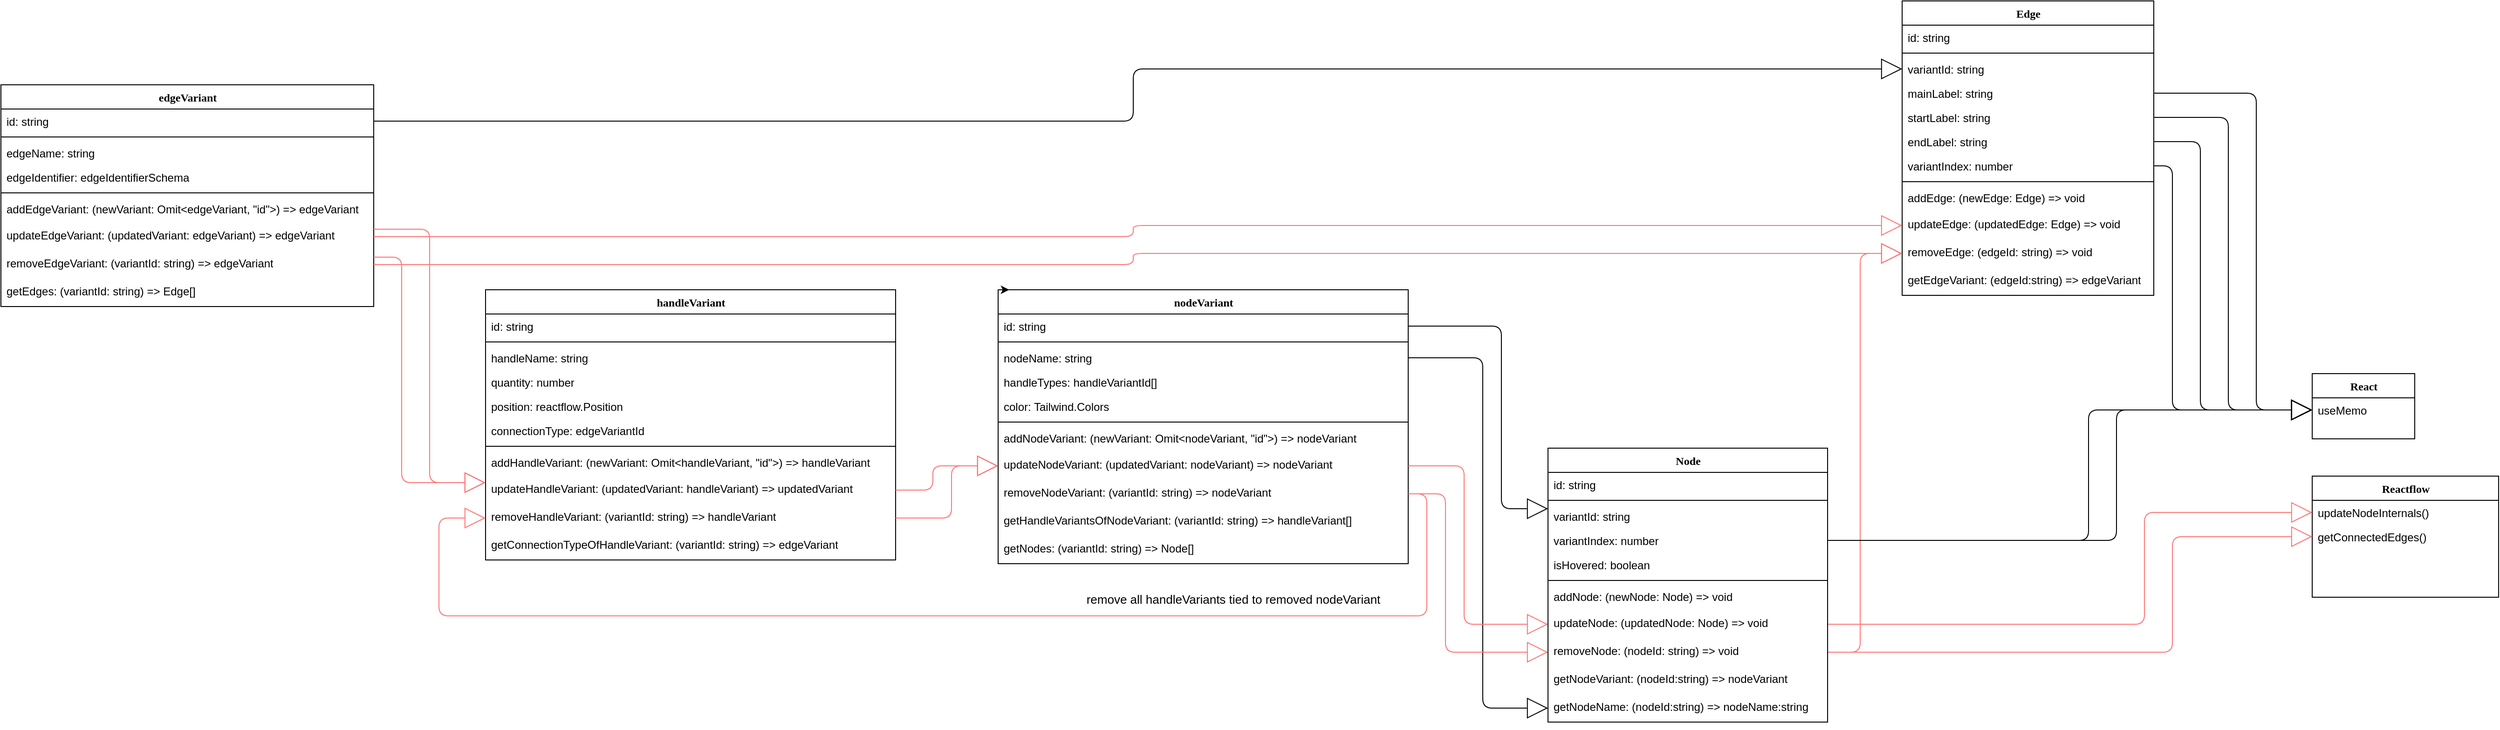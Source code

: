 <mxfile version="24.5.5" type="device">
  <diagram name="Page-1" id="6133507b-19e7-1e82-6fc7-422aa6c4b21f">
    <mxGraphModel dx="2466" dy="710" grid="1" gridSize="10" guides="1" tooltips="1" connect="1" arrows="1" fold="1" page="1" pageScale="1" pageWidth="1100" pageHeight="850" background="none" math="0" shadow="0">
      <root>
        <mxCell id="0" />
        <mxCell id="1" parent="0" />
        <mxCell id="78961159f06e98e8-17" value="nodeVariant" style="swimlane;html=1;fontStyle=1;align=center;verticalAlign=top;childLayout=stackLayout;horizontal=1;startSize=26;horizontalStack=0;resizeParent=1;resizeLast=0;collapsible=1;marginBottom=0;swimlaneFillColor=#ffffff;rounded=0;shadow=0;comic=0;labelBackgroundColor=none;strokeWidth=1;fillColor=none;fontFamily=Verdana;fontSize=12" parent="1" vertex="1">
          <mxGeometry x="60" y="350" width="440" height="294" as="geometry">
            <mxRectangle x="-140" y="132" width="110" height="30" as="alternateBounds" />
          </mxGeometry>
        </mxCell>
        <mxCell id="78961159f06e98e8-24" value="id: string" style="text;html=1;strokeColor=none;fillColor=none;align=left;verticalAlign=top;spacingLeft=4;spacingRight=4;whiteSpace=wrap;overflow=hidden;rotatable=0;points=[[0,0.5],[1,0.5]];portConstraint=eastwest;" parent="78961159f06e98e8-17" vertex="1">
          <mxGeometry y="26" width="440" height="26" as="geometry" />
        </mxCell>
        <mxCell id="NcoKxun65NZ0Gpt5I3KS-111" value="" style="line;html=1;strokeWidth=1;fillColor=none;align=left;verticalAlign=middle;spacingTop=-1;spacingLeft=3;spacingRight=3;rotatable=0;labelPosition=right;points=[];portConstraint=eastwest;" parent="78961159f06e98e8-17" vertex="1">
          <mxGeometry y="52" width="440" height="8" as="geometry" />
        </mxCell>
        <mxCell id="NcoKxun65NZ0Gpt5I3KS-1" value="nodeName: string" style="text;html=1;strokeColor=none;fillColor=none;align=left;verticalAlign=top;spacingLeft=4;spacingRight=4;whiteSpace=wrap;overflow=hidden;rotatable=0;points=[[0,0.5],[1,0.5]];portConstraint=eastwest;" parent="78961159f06e98e8-17" vertex="1">
          <mxGeometry y="60" width="440" height="26" as="geometry" />
        </mxCell>
        <mxCell id="NcoKxun65NZ0Gpt5I3KS-2" value="handleTypes: handleVariantId&lt;span style=&quot;background-color: initial;&quot;&gt;[]&lt;/span&gt;" style="text;html=1;strokeColor=none;fillColor=none;align=left;verticalAlign=top;spacingLeft=4;spacingRight=4;whiteSpace=wrap;overflow=hidden;rotatable=0;points=[[0,0.5],[1,0.5]];portConstraint=eastwest;" parent="78961159f06e98e8-17" vertex="1">
          <mxGeometry y="86" width="440" height="26" as="geometry" />
        </mxCell>
        <mxCell id="fbE8DPtMrcAyGNPkYjWC-1" value="color: Tailwind.Colors&lt;div&gt;&lt;br&gt;&lt;/div&gt;" style="text;html=1;strokeColor=none;fillColor=none;align=left;verticalAlign=top;spacingLeft=4;spacingRight=4;whiteSpace=wrap;overflow=hidden;rotatable=0;points=[[0,0.5],[1,0.5]];portConstraint=eastwest;" parent="78961159f06e98e8-17" vertex="1">
          <mxGeometry y="112" width="440" height="26" as="geometry" />
        </mxCell>
        <mxCell id="78961159f06e98e8-19" value="" style="line;html=1;strokeWidth=1;fillColor=none;align=left;verticalAlign=middle;spacingTop=-1;spacingLeft=3;spacingRight=3;rotatable=0;labelPosition=right;points=[];portConstraint=eastwest;" parent="78961159f06e98e8-17" vertex="1">
          <mxGeometry y="138" width="440" height="8" as="geometry" />
        </mxCell>
        <mxCell id="78961159f06e98e8-27" value="addNodeVariant: (newVariant: Omit&amp;lt;nodeVariant, &quot;id&quot;&amp;gt;) =&amp;gt; nodeVariant" style="text;html=1;strokeColor=none;fillColor=none;align=left;verticalAlign=top;spacingLeft=4;spacingRight=4;whiteSpace=wrap;overflow=hidden;rotatable=0;points=[[0,0.5],[1,0.5]];portConstraint=eastwest;" parent="78961159f06e98e8-17" vertex="1">
          <mxGeometry y="146" width="440" height="28" as="geometry" />
        </mxCell>
        <mxCell id="NcoKxun65NZ0Gpt5I3KS-3" value="updateNodeVariant: (updatedVariant: nodeVariant&lt;span style=&quot;background-color: initial;&quot;&gt;) =&amp;gt; nodeVariant&lt;/span&gt;" style="text;html=1;strokeColor=none;fillColor=none;align=left;verticalAlign=top;spacingLeft=4;spacingRight=4;whiteSpace=wrap;overflow=hidden;rotatable=0;points=[[0,0.5],[1,0.5]];portConstraint=eastwest;" parent="78961159f06e98e8-17" vertex="1">
          <mxGeometry y="174" width="440" height="30" as="geometry" />
        </mxCell>
        <mxCell id="NcoKxun65NZ0Gpt5I3KS-12" value="removeNodeVariant: (variantId: string) =&amp;gt; nodeVariant" style="text;html=1;strokeColor=none;fillColor=none;align=left;verticalAlign=top;spacingLeft=4;spacingRight=4;whiteSpace=wrap;overflow=hidden;rotatable=0;points=[[0,0.5],[1,0.5]];portConstraint=eastwest;" parent="78961159f06e98e8-17" vertex="1">
          <mxGeometry y="204" width="440" height="30" as="geometry" />
        </mxCell>
        <mxCell id="NcoKxun65NZ0Gpt5I3KS-13" value="getHandleVariantsOfNodeVariant: (variantId: string) =&amp;gt; handleVariant[]" style="text;html=1;strokeColor=none;fillColor=none;align=left;verticalAlign=top;spacingLeft=4;spacingRight=4;whiteSpace=wrap;overflow=hidden;rotatable=0;points=[[0,0.5],[1,0.5]];portConstraint=eastwest;" parent="78961159f06e98e8-17" vertex="1">
          <mxGeometry y="234" width="440" height="30" as="geometry" />
        </mxCell>
        <mxCell id="NcoKxun65NZ0Gpt5I3KS-14" value="getNodes: (variantId: string) =&amp;gt; Node[]" style="text;html=1;strokeColor=none;fillColor=none;align=left;verticalAlign=top;spacingLeft=4;spacingRight=4;whiteSpace=wrap;overflow=hidden;rotatable=0;points=[[0,0.5],[1,0.5]];portConstraint=eastwest;" parent="78961159f06e98e8-17" vertex="1">
          <mxGeometry y="264" width="440" height="30" as="geometry" />
        </mxCell>
        <mxCell id="NcoKxun65NZ0Gpt5I3KS-4" style="edgeStyle=orthogonalEdgeStyle;rounded=0;orthogonalLoop=1;jettySize=auto;html=1;exitX=0;exitY=0;exitDx=0;exitDy=0;entryX=0.027;entryY=0;entryDx=0;entryDy=0;entryPerimeter=0;" parent="1" source="78961159f06e98e8-17" target="78961159f06e98e8-17" edge="1">
          <mxGeometry relative="1" as="geometry" />
        </mxCell>
        <mxCell id="NcoKxun65NZ0Gpt5I3KS-15" value="handleVariant" style="swimlane;html=1;fontStyle=1;align=center;verticalAlign=top;childLayout=stackLayout;horizontal=1;startSize=26;horizontalStack=0;resizeParent=1;resizeLast=0;collapsible=1;marginBottom=0;swimlaneFillColor=#ffffff;rounded=0;shadow=0;comic=0;labelBackgroundColor=none;strokeWidth=1;fillColor=none;fontFamily=Verdana;fontSize=12" parent="1" vertex="1">
          <mxGeometry x="-490" y="350" width="440" height="290" as="geometry">
            <mxRectangle x="-140" y="132" width="110" height="30" as="alternateBounds" />
          </mxGeometry>
        </mxCell>
        <mxCell id="NcoKxun65NZ0Gpt5I3KS-16" value="id: string" style="text;html=1;strokeColor=none;fillColor=none;align=left;verticalAlign=top;spacingLeft=4;spacingRight=4;whiteSpace=wrap;overflow=hidden;rotatable=0;points=[[0,0.5],[1,0.5]];portConstraint=eastwest;" parent="NcoKxun65NZ0Gpt5I3KS-15" vertex="1">
          <mxGeometry y="26" width="440" height="26" as="geometry" />
        </mxCell>
        <mxCell id="NcoKxun65NZ0Gpt5I3KS-110" value="" style="line;html=1;strokeWidth=1;fillColor=none;align=left;verticalAlign=middle;spacingTop=-1;spacingLeft=3;spacingRight=3;rotatable=0;labelPosition=right;points=[];portConstraint=eastwest;" parent="NcoKxun65NZ0Gpt5I3KS-15" vertex="1">
          <mxGeometry y="52" width="440" height="8" as="geometry" />
        </mxCell>
        <mxCell id="NcoKxun65NZ0Gpt5I3KS-17" value="handleName: string" style="text;html=1;strokeColor=none;fillColor=none;align=left;verticalAlign=top;spacingLeft=4;spacingRight=4;whiteSpace=wrap;overflow=hidden;rotatable=0;points=[[0,0.5],[1,0.5]];portConstraint=eastwest;" parent="NcoKxun65NZ0Gpt5I3KS-15" vertex="1">
          <mxGeometry y="60" width="440" height="26" as="geometry" />
        </mxCell>
        <mxCell id="NcoKxun65NZ0Gpt5I3KS-18" value="quantity: number" style="text;html=1;strokeColor=none;fillColor=none;align=left;verticalAlign=top;spacingLeft=4;spacingRight=4;whiteSpace=wrap;overflow=hidden;rotatable=0;points=[[0,0.5],[1,0.5]];portConstraint=eastwest;" parent="NcoKxun65NZ0Gpt5I3KS-15" vertex="1">
          <mxGeometry y="86" width="440" height="26" as="geometry" />
        </mxCell>
        <mxCell id="NcoKxun65NZ0Gpt5I3KS-25" value="position: reactflow.Position" style="text;html=1;strokeColor=none;fillColor=none;align=left;verticalAlign=top;spacingLeft=4;spacingRight=4;whiteSpace=wrap;overflow=hidden;rotatable=0;points=[[0,0.5],[1,0.5]];portConstraint=eastwest;" parent="NcoKxun65NZ0Gpt5I3KS-15" vertex="1">
          <mxGeometry y="112" width="440" height="26" as="geometry" />
        </mxCell>
        <mxCell id="NcoKxun65NZ0Gpt5I3KS-26" value="connectionType: edgeVariantId" style="text;html=1;strokeColor=none;fillColor=none;align=left;verticalAlign=top;spacingLeft=4;spacingRight=4;whiteSpace=wrap;overflow=hidden;rotatable=0;points=[[0,0.5],[1,0.5]];portConstraint=eastwest;" parent="NcoKxun65NZ0Gpt5I3KS-15" vertex="1">
          <mxGeometry y="138" width="440" height="26" as="geometry" />
        </mxCell>
        <mxCell id="NcoKxun65NZ0Gpt5I3KS-19" value="" style="line;html=1;strokeWidth=1;fillColor=none;align=left;verticalAlign=middle;spacingTop=-1;spacingLeft=3;spacingRight=3;rotatable=0;labelPosition=right;points=[];portConstraint=eastwest;" parent="NcoKxun65NZ0Gpt5I3KS-15" vertex="1">
          <mxGeometry y="164" width="440" height="8" as="geometry" />
        </mxCell>
        <mxCell id="NcoKxun65NZ0Gpt5I3KS-20" value="addHandleVariant: (newVariant: Omit&amp;lt;handleVariant, &quot;id&quot;&amp;gt;) =&amp;gt; handleVariant" style="text;html=1;strokeColor=none;fillColor=none;align=left;verticalAlign=top;spacingLeft=4;spacingRight=4;whiteSpace=wrap;overflow=hidden;rotatable=0;points=[[0,0.5],[1,0.5]];portConstraint=eastwest;" parent="NcoKxun65NZ0Gpt5I3KS-15" vertex="1">
          <mxGeometry y="172" width="440" height="28" as="geometry" />
        </mxCell>
        <mxCell id="NcoKxun65NZ0Gpt5I3KS-21" value="updateHandleVariant: (updatedVariant: handleVariant) =&amp;gt; updatedVariant" style="text;html=1;strokeColor=none;fillColor=none;align=left;verticalAlign=top;spacingLeft=4;spacingRight=4;whiteSpace=wrap;overflow=hidden;rotatable=0;points=[[0,0.5],[1,0.5]];portConstraint=eastwest;" parent="NcoKxun65NZ0Gpt5I3KS-15" vertex="1">
          <mxGeometry y="200" width="440" height="30" as="geometry" />
        </mxCell>
        <mxCell id="NcoKxun65NZ0Gpt5I3KS-22" value="removeHandleVariant: (variantId: string) =&amp;gt; handleVariant" style="text;html=1;strokeColor=none;fillColor=none;align=left;verticalAlign=top;spacingLeft=4;spacingRight=4;whiteSpace=wrap;overflow=hidden;rotatable=0;points=[[0,0.5],[1,0.5]];portConstraint=eastwest;" parent="NcoKxun65NZ0Gpt5I3KS-15" vertex="1">
          <mxGeometry y="230" width="440" height="30" as="geometry" />
        </mxCell>
        <mxCell id="NcoKxun65NZ0Gpt5I3KS-23" value="getConnectionTypeOfHandleVariant: (variantId: string) =&amp;gt; edgeVariant" style="text;html=1;strokeColor=none;fillColor=none;align=left;verticalAlign=top;spacingLeft=4;spacingRight=4;whiteSpace=wrap;overflow=hidden;rotatable=0;points=[[0,0.5],[1,0.5]];portConstraint=eastwest;" parent="NcoKxun65NZ0Gpt5I3KS-15" vertex="1">
          <mxGeometry y="260" width="440" height="30" as="geometry" />
        </mxCell>
        <mxCell id="NcoKxun65NZ0Gpt5I3KS-29" value="" style="edgeStyle=orthogonalEdgeStyle;rounded=1;orthogonalLoop=1;jettySize=auto;html=1;endArrow=block;endFill=0;startSize=6;endSize=20;fillColor=#f8cecc;strokeColor=#FF7575;" parent="1" source="NcoKxun65NZ0Gpt5I3KS-21" target="NcoKxun65NZ0Gpt5I3KS-3" edge="1">
          <mxGeometry relative="1" as="geometry">
            <mxPoint x="-20" y="330" as="targetPoint" />
            <Array as="points">
              <mxPoint x="-10" y="565" />
              <mxPoint x="-10" y="539" />
            </Array>
          </mxGeometry>
        </mxCell>
        <mxCell id="NcoKxun65NZ0Gpt5I3KS-31" style="edgeStyle=orthogonalEdgeStyle;rounded=1;orthogonalLoop=1;jettySize=auto;html=1;endArrow=block;endFill=0;startSize=6;endSize=20;fillColor=#f8cecc;strokeColor=#FF7575;" parent="1" source="NcoKxun65NZ0Gpt5I3KS-22" target="NcoKxun65NZ0Gpt5I3KS-3" edge="1">
          <mxGeometry relative="1" as="geometry">
            <Array as="points">
              <mxPoint x="10" y="595" />
              <mxPoint x="10" y="539" />
            </Array>
          </mxGeometry>
        </mxCell>
        <mxCell id="NcoKxun65NZ0Gpt5I3KS-33" value="edgeVariant" style="swimlane;html=1;fontStyle=1;align=center;verticalAlign=top;childLayout=stackLayout;horizontal=1;startSize=26;horizontalStack=0;resizeParent=1;resizeLast=0;collapsible=1;marginBottom=0;swimlaneFillColor=#ffffff;rounded=0;shadow=0;comic=0;labelBackgroundColor=none;strokeWidth=1;fillColor=none;fontFamily=Verdana;fontSize=12" parent="1" vertex="1">
          <mxGeometry x="-1010" y="130" width="400" height="238" as="geometry">
            <mxRectangle x="-1010" y="130" width="110" height="30" as="alternateBounds" />
          </mxGeometry>
        </mxCell>
        <mxCell id="NcoKxun65NZ0Gpt5I3KS-34" value="id: string" style="text;html=1;strokeColor=none;fillColor=none;align=left;verticalAlign=top;spacingLeft=4;spacingRight=4;whiteSpace=wrap;overflow=hidden;rotatable=0;points=[[0,0.5],[1,0.5]];portConstraint=eastwest;" parent="NcoKxun65NZ0Gpt5I3KS-33" vertex="1">
          <mxGeometry y="26" width="400" height="26" as="geometry" />
        </mxCell>
        <mxCell id="NcoKxun65NZ0Gpt5I3KS-109" value="" style="line;html=1;strokeWidth=1;fillColor=none;align=left;verticalAlign=middle;spacingTop=-1;spacingLeft=3;spacingRight=3;rotatable=0;labelPosition=right;points=[];portConstraint=eastwest;" parent="NcoKxun65NZ0Gpt5I3KS-33" vertex="1">
          <mxGeometry y="52" width="400" height="8" as="geometry" />
        </mxCell>
        <mxCell id="NcoKxun65NZ0Gpt5I3KS-35" value="edgeName: string" style="text;html=1;strokeColor=none;fillColor=none;align=left;verticalAlign=top;spacingLeft=4;spacingRight=4;whiteSpace=wrap;overflow=hidden;rotatable=0;points=[[0,0.5],[1,0.5]];portConstraint=eastwest;" parent="NcoKxun65NZ0Gpt5I3KS-33" vertex="1">
          <mxGeometry y="60" width="400" height="26" as="geometry" />
        </mxCell>
        <mxCell id="NcoKxun65NZ0Gpt5I3KS-36" value="edgeIdentifier: edgeIdentifierSchema" style="text;html=1;strokeColor=none;fillColor=none;align=left;verticalAlign=top;spacingLeft=4;spacingRight=4;whiteSpace=wrap;overflow=hidden;rotatable=0;points=[[0,0.5],[1,0.5]];portConstraint=eastwest;" parent="NcoKxun65NZ0Gpt5I3KS-33" vertex="1">
          <mxGeometry y="86" width="400" height="26" as="geometry" />
        </mxCell>
        <mxCell id="NcoKxun65NZ0Gpt5I3KS-37" value="" style="line;html=1;strokeWidth=1;fillColor=none;align=left;verticalAlign=middle;spacingTop=-1;spacingLeft=3;spacingRight=3;rotatable=0;labelPosition=right;points=[];portConstraint=eastwest;" parent="NcoKxun65NZ0Gpt5I3KS-33" vertex="1">
          <mxGeometry y="112" width="400" height="8" as="geometry" />
        </mxCell>
        <mxCell id="NcoKxun65NZ0Gpt5I3KS-38" value="addEdgeVariant: (newVariant: Omit&amp;lt;edgeVariant, &quot;id&quot;&amp;gt;) =&amp;gt; edgeVariant" style="text;html=1;strokeColor=none;fillColor=none;align=left;verticalAlign=top;spacingLeft=4;spacingRight=4;whiteSpace=wrap;overflow=hidden;rotatable=0;points=[[0,0.5],[1,0.5]];portConstraint=eastwest;" parent="NcoKxun65NZ0Gpt5I3KS-33" vertex="1">
          <mxGeometry y="120" width="400" height="28" as="geometry" />
        </mxCell>
        <mxCell id="NcoKxun65NZ0Gpt5I3KS-39" value="updateEdgeVariant: (updatedVariant: edgeVariant&lt;span style=&quot;background-color: initial;&quot;&gt;) =&amp;gt; edgeVariant&lt;/span&gt;" style="text;html=1;strokeColor=none;fillColor=none;align=left;verticalAlign=top;spacingLeft=4;spacingRight=4;whiteSpace=wrap;overflow=hidden;rotatable=0;points=[[0,0.5],[1,0.5]];portConstraint=eastwest;" parent="NcoKxun65NZ0Gpt5I3KS-33" vertex="1">
          <mxGeometry y="148" width="400" height="30" as="geometry" />
        </mxCell>
        <mxCell id="NcoKxun65NZ0Gpt5I3KS-40" value="removeEdgeVariant: (variantId: string) =&amp;gt; edgeVariant" style="text;html=1;strokeColor=none;fillColor=none;align=left;verticalAlign=top;spacingLeft=4;spacingRight=4;whiteSpace=wrap;overflow=hidden;rotatable=0;points=[[0,0.5],[1,0.5]];portConstraint=eastwest;" parent="NcoKxun65NZ0Gpt5I3KS-33" vertex="1">
          <mxGeometry y="178" width="400" height="30" as="geometry" />
        </mxCell>
        <mxCell id="NcoKxun65NZ0Gpt5I3KS-42" value="getEdges: (variantId: string) =&amp;gt; Edge[]" style="text;html=1;strokeColor=none;fillColor=none;align=left;verticalAlign=top;spacingLeft=4;spacingRight=4;whiteSpace=wrap;overflow=hidden;rotatable=0;points=[[0,0.5],[1,0.5]];portConstraint=eastwest;" parent="NcoKxun65NZ0Gpt5I3KS-33" vertex="1">
          <mxGeometry y="208" width="400" height="30" as="geometry" />
        </mxCell>
        <mxCell id="NcoKxun65NZ0Gpt5I3KS-43" value="" style="edgeStyle=orthogonalEdgeStyle;rounded=1;orthogonalLoop=1;jettySize=auto;html=1;endArrow=block;endFill=0;startSize=6;endSize=20;fillColor=#f8cecc;strokeColor=#FF7575;" parent="1" source="NcoKxun65NZ0Gpt5I3KS-39" target="NcoKxun65NZ0Gpt5I3KS-21" edge="1">
          <mxGeometry relative="1" as="geometry">
            <mxPoint x="-810" y="420" as="sourcePoint" />
            <mxPoint x="-740" y="194" as="targetPoint" />
            <Array as="points">
              <mxPoint x="-550" y="285" />
              <mxPoint x="-550" y="557" />
            </Array>
          </mxGeometry>
        </mxCell>
        <mxCell id="NcoKxun65NZ0Gpt5I3KS-54" value="" style="edgeStyle=orthogonalEdgeStyle;rounded=1;orthogonalLoop=1;jettySize=auto;html=1;endArrow=block;endFill=0;startSize=6;endSize=20;" parent="1" source="78961159f06e98e8-24" target="NcoKxun65NZ0Gpt5I3KS-46" edge="1">
          <mxGeometry relative="1" as="geometry">
            <mxPoint x="-50" y="567" as="sourcePoint" />
            <mxPoint x="110" y="515" as="targetPoint" />
            <Array as="points">
              <mxPoint x="600" y="389" />
              <mxPoint x="600" y="585" />
            </Array>
          </mxGeometry>
        </mxCell>
        <mxCell id="NcoKxun65NZ0Gpt5I3KS-58" value="" style="edgeStyle=orthogonalEdgeStyle;rounded=1;orthogonalLoop=1;jettySize=auto;html=1;endArrow=block;endFill=0;startSize=6;endSize=20;" parent="1" source="NcoKxun65NZ0Gpt5I3KS-1" target="vX7mACFDlXpgknesi7_f-1" edge="1">
          <mxGeometry relative="1" as="geometry">
            <mxPoint x="550" y="399" as="sourcePoint" />
            <mxPoint x="650" y="619" as="targetPoint" />
            <Array as="points">
              <mxPoint x="580" y="423" />
              <mxPoint x="580" y="799" />
            </Array>
          </mxGeometry>
        </mxCell>
        <mxCell id="NcoKxun65NZ0Gpt5I3KS-60" value="Reactflow" style="swimlane;html=1;fontStyle=1;align=center;verticalAlign=top;childLayout=stackLayout;horizontal=1;startSize=26;horizontalStack=0;resizeParent=1;resizeLast=0;collapsible=1;marginBottom=0;swimlaneFillColor=#ffffff;rounded=0;shadow=0;comic=0;labelBackgroundColor=none;strokeWidth=1;fillColor=none;fontFamily=Verdana;fontSize=12" parent="1" vertex="1">
          <mxGeometry x="1470" y="550" width="200" height="130" as="geometry">
            <mxRectangle x="-140" y="132" width="110" height="30" as="alternateBounds" />
          </mxGeometry>
        </mxCell>
        <mxCell id="NcoKxun65NZ0Gpt5I3KS-61" value="updateNodeInternals()" style="text;html=1;strokeColor=none;fillColor=none;align=left;verticalAlign=top;spacingLeft=4;spacingRight=4;whiteSpace=wrap;overflow=hidden;rotatable=0;points=[[0,0.5],[1,0.5]];portConstraint=eastwest;" parent="NcoKxun65NZ0Gpt5I3KS-60" vertex="1">
          <mxGeometry y="26" width="200" height="26" as="geometry" />
        </mxCell>
        <mxCell id="NcoKxun65NZ0Gpt5I3KS-71" value="getConnectedEdges()" style="text;html=1;strokeColor=none;fillColor=none;align=left;verticalAlign=top;spacingLeft=4;spacingRight=4;whiteSpace=wrap;overflow=hidden;rotatable=0;points=[[0,0.5],[1,0.5]];portConstraint=eastwest;" parent="NcoKxun65NZ0Gpt5I3KS-60" vertex="1">
          <mxGeometry y="52" width="200" height="26" as="geometry" />
        </mxCell>
        <mxCell id="NcoKxun65NZ0Gpt5I3KS-70" value="" style="edgeStyle=orthogonalEdgeStyle;rounded=1;orthogonalLoop=1;jettySize=auto;html=1;endArrow=block;endFill=0;startSize=6;endSize=20;fillColor=#f8cecc;strokeColor=#FF7575;" parent="1" source="NcoKxun65NZ0Gpt5I3KS-59" target="NcoKxun65NZ0Gpt5I3KS-71" edge="1">
          <mxGeometry relative="1" as="geometry">
            <mxPoint x="550" y="425" as="sourcePoint" />
            <mxPoint x="650" y="719" as="targetPoint" />
            <Array as="points">
              <mxPoint x="1320" y="739" />
              <mxPoint x="1320" y="615" />
            </Array>
          </mxGeometry>
        </mxCell>
        <mxCell id="NcoKxun65NZ0Gpt5I3KS-72" value="" style="edgeStyle=orthogonalEdgeStyle;rounded=1;orthogonalLoop=1;jettySize=auto;html=1;endArrow=block;endFill=0;startSize=6;endSize=20;fillColor=#f8cecc;strokeColor=#FF7575;" parent="1" source="NcoKxun65NZ0Gpt5I3KS-50" target="NcoKxun65NZ0Gpt5I3KS-61" edge="1">
          <mxGeometry relative="1" as="geometry">
            <mxPoint x="890" y="749" as="sourcePoint" />
            <mxPoint x="1010" y="495" as="targetPoint" />
            <Array as="points">
              <mxPoint x="1290" y="709" />
              <mxPoint x="1290" y="589" />
            </Array>
          </mxGeometry>
        </mxCell>
        <mxCell id="NcoKxun65NZ0Gpt5I3KS-73" value="Edge" style="swimlane;html=1;fontStyle=1;align=center;verticalAlign=top;childLayout=stackLayout;horizontal=1;startSize=26;horizontalStack=0;resizeParent=1;resizeLast=0;collapsible=1;marginBottom=0;swimlaneFillColor=#ffffff;rounded=0;shadow=0;comic=0;labelBackgroundColor=none;strokeWidth=1;fillColor=none;fontFamily=Verdana;fontSize=12" parent="1" vertex="1">
          <mxGeometry x="1030" y="40" width="270" height="316" as="geometry">
            <mxRectangle x="-140" y="132" width="110" height="30" as="alternateBounds" />
          </mxGeometry>
        </mxCell>
        <mxCell id="NcoKxun65NZ0Gpt5I3KS-74" value="id: string" style="text;html=1;strokeColor=none;fillColor=none;align=left;verticalAlign=top;spacingLeft=4;spacingRight=4;whiteSpace=wrap;overflow=hidden;rotatable=0;points=[[0,0.5],[1,0.5]];portConstraint=eastwest;" parent="NcoKxun65NZ0Gpt5I3KS-73" vertex="1">
          <mxGeometry y="26" width="270" height="26" as="geometry" />
        </mxCell>
        <mxCell id="NcoKxun65NZ0Gpt5I3KS-113" value="" style="line;html=1;strokeWidth=1;fillColor=none;align=left;verticalAlign=middle;spacingTop=-1;spacingLeft=3;spacingRight=3;rotatable=0;labelPosition=right;points=[];portConstraint=eastwest;" parent="NcoKxun65NZ0Gpt5I3KS-73" vertex="1">
          <mxGeometry y="52" width="270" height="8" as="geometry" />
        </mxCell>
        <mxCell id="NcoKxun65NZ0Gpt5I3KS-75" value="variantId: string" style="text;html=1;strokeColor=none;fillColor=none;align=left;verticalAlign=top;spacingLeft=4;spacingRight=4;whiteSpace=wrap;overflow=hidden;rotatable=0;points=[[0,0.5],[1,0.5]];portConstraint=eastwest;" parent="NcoKxun65NZ0Gpt5I3KS-73" vertex="1">
          <mxGeometry y="60" width="270" height="26" as="geometry" />
        </mxCell>
        <mxCell id="NcoKxun65NZ0Gpt5I3KS-77" value="mainLabel: string" style="text;html=1;strokeColor=none;fillColor=none;align=left;verticalAlign=top;spacingLeft=4;spacingRight=4;whiteSpace=wrap;overflow=hidden;rotatable=0;points=[[0,0.5],[1,0.5]];portConstraint=eastwest;" parent="NcoKxun65NZ0Gpt5I3KS-73" vertex="1">
          <mxGeometry y="86" width="270" height="26" as="geometry" />
        </mxCell>
        <mxCell id="NcoKxun65NZ0Gpt5I3KS-78" value="startLabel: string" style="text;html=1;strokeColor=none;fillColor=none;align=left;verticalAlign=top;spacingLeft=4;spacingRight=4;whiteSpace=wrap;overflow=hidden;rotatable=0;points=[[0,0.5],[1,0.5]];portConstraint=eastwest;" parent="NcoKxun65NZ0Gpt5I3KS-73" vertex="1">
          <mxGeometry y="112" width="270" height="26" as="geometry" />
        </mxCell>
        <mxCell id="NcoKxun65NZ0Gpt5I3KS-84" value="endLabel: string" style="text;html=1;strokeColor=none;fillColor=none;align=left;verticalAlign=top;spacingLeft=4;spacingRight=4;whiteSpace=wrap;overflow=hidden;rotatable=0;points=[[0,0.5],[1,0.5]];portConstraint=eastwest;" parent="NcoKxun65NZ0Gpt5I3KS-73" vertex="1">
          <mxGeometry y="138" width="270" height="26" as="geometry" />
        </mxCell>
        <mxCell id="NcoKxun65NZ0Gpt5I3KS-85" value="variantIndex: number" style="text;html=1;strokeColor=none;fillColor=none;align=left;verticalAlign=top;spacingLeft=4;spacingRight=4;whiteSpace=wrap;overflow=hidden;rotatable=0;points=[[0,0.5],[1,0.5]];portConstraint=eastwest;" parent="NcoKxun65NZ0Gpt5I3KS-73" vertex="1">
          <mxGeometry y="164" width="270" height="26" as="geometry" />
        </mxCell>
        <mxCell id="NcoKxun65NZ0Gpt5I3KS-79" value="" style="line;html=1;strokeWidth=1;fillColor=none;align=left;verticalAlign=middle;spacingTop=-1;spacingLeft=3;spacingRight=3;rotatable=0;labelPosition=right;points=[];portConstraint=eastwest;" parent="NcoKxun65NZ0Gpt5I3KS-73" vertex="1">
          <mxGeometry y="190" width="270" height="8" as="geometry" />
        </mxCell>
        <mxCell id="NcoKxun65NZ0Gpt5I3KS-80" value="addEdge: (newEdge: Edge) =&amp;gt; void" style="text;html=1;strokeColor=none;fillColor=none;align=left;verticalAlign=top;spacingLeft=4;spacingRight=4;whiteSpace=wrap;overflow=hidden;rotatable=0;points=[[0,0.5],[1,0.5]];portConstraint=eastwest;" parent="NcoKxun65NZ0Gpt5I3KS-73" vertex="1">
          <mxGeometry y="198" width="270" height="28" as="geometry" />
        </mxCell>
        <mxCell id="NcoKxun65NZ0Gpt5I3KS-81" value="updateEdge: (updatedEdge: Edge&lt;span style=&quot;background-color: initial;&quot;&gt;) =&amp;gt; void&lt;/span&gt;" style="text;html=1;strokeColor=none;fillColor=none;align=left;verticalAlign=top;spacingLeft=4;spacingRight=4;whiteSpace=wrap;overflow=hidden;rotatable=0;points=[[0,0.5],[1,0.5]];portConstraint=eastwest;" parent="NcoKxun65NZ0Gpt5I3KS-73" vertex="1">
          <mxGeometry y="226" width="270" height="30" as="geometry" />
        </mxCell>
        <mxCell id="NcoKxun65NZ0Gpt5I3KS-82" value="removeEdge: (edgeId: string&lt;span style=&quot;background-color: initial;&quot;&gt;) =&amp;gt; void&lt;/span&gt;" style="text;html=1;strokeColor=none;fillColor=none;align=left;verticalAlign=top;spacingLeft=4;spacingRight=4;whiteSpace=wrap;overflow=hidden;rotatable=0;points=[[0,0.5],[1,0.5]];portConstraint=eastwest;" parent="NcoKxun65NZ0Gpt5I3KS-73" vertex="1">
          <mxGeometry y="256" width="270" height="30" as="geometry" />
        </mxCell>
        <mxCell id="vX7mACFDlXpgknesi7_f-3" value="getEdgeVariant: (edgeId:string) =&amp;gt; edgeVariant" style="text;html=1;strokeColor=none;fillColor=none;align=left;verticalAlign=top;spacingLeft=4;spacingRight=4;whiteSpace=wrap;overflow=hidden;rotatable=0;points=[[0,0.5],[1,0.5]];portConstraint=eastwest;" vertex="1" parent="NcoKxun65NZ0Gpt5I3KS-73">
          <mxGeometry y="286" width="270" height="30" as="geometry" />
        </mxCell>
        <mxCell id="NcoKxun65NZ0Gpt5I3KS-83" value="" style="edgeStyle=orthogonalEdgeStyle;rounded=1;orthogonalLoop=1;jettySize=auto;html=1;endArrow=block;endFill=0;startSize=6;endSize=20;" parent="1" source="NcoKxun65NZ0Gpt5I3KS-34" target="NcoKxun65NZ0Gpt5I3KS-75" edge="1">
          <mxGeometry relative="1" as="geometry">
            <mxPoint x="-600" y="315" as="sourcePoint" />
            <mxPoint x="-490" y="567" as="targetPoint" />
          </mxGeometry>
        </mxCell>
        <mxCell id="NcoKxun65NZ0Gpt5I3KS-86" value="" style="edgeStyle=orthogonalEdgeStyle;rounded=1;orthogonalLoop=1;jettySize=auto;html=1;endArrow=block;endFill=0;startSize=6;endSize=20;fillColor=#f8cecc;strokeColor=#FF7575;" parent="1" source="NcoKxun65NZ0Gpt5I3KS-39" target="NcoKxun65NZ0Gpt5I3KS-81" edge="1">
          <mxGeometry relative="1" as="geometry">
            <mxPoint x="-600" y="375" as="sourcePoint" />
            <mxPoint x="-480" y="567" as="targetPoint" />
          </mxGeometry>
        </mxCell>
        <mxCell id="NcoKxun65NZ0Gpt5I3KS-87" value="" style="edgeStyle=orthogonalEdgeStyle;rounded=1;orthogonalLoop=1;jettySize=auto;html=1;endArrow=block;endFill=0;startSize=6;endSize=20;fillColor=#f8cecc;strokeColor=#FF7575;" parent="1" source="NcoKxun65NZ0Gpt5I3KS-40" target="NcoKxun65NZ0Gpt5I3KS-82" edge="1">
          <mxGeometry relative="1" as="geometry">
            <mxPoint x="-600" y="375" as="sourcePoint" />
            <mxPoint x="970" y="471" as="targetPoint" />
          </mxGeometry>
        </mxCell>
        <mxCell id="NcoKxun65NZ0Gpt5I3KS-88" value="" style="edgeStyle=orthogonalEdgeStyle;rounded=1;orthogonalLoop=1;jettySize=auto;html=1;endArrow=block;endFill=0;startSize=6;endSize=20;fillColor=#f8cecc;strokeColor=#FF7575;" parent="1" source="NcoKxun65NZ0Gpt5I3KS-59" target="NcoKxun65NZ0Gpt5I3KS-82" edge="1">
          <mxGeometry relative="1" as="geometry">
            <mxPoint x="890" y="749" as="sourcePoint" />
            <mxPoint x="1140" y="510" as="targetPoint" />
          </mxGeometry>
        </mxCell>
        <mxCell id="NcoKxun65NZ0Gpt5I3KS-89" value="React" style="swimlane;html=1;fontStyle=1;align=center;verticalAlign=top;childLayout=stackLayout;horizontal=1;startSize=26;horizontalStack=0;resizeParent=1;resizeLast=0;collapsible=1;marginBottom=0;swimlaneFillColor=#ffffff;rounded=0;shadow=0;comic=0;labelBackgroundColor=none;strokeWidth=1;fillColor=none;fontFamily=Verdana;fontSize=12" parent="1" vertex="1">
          <mxGeometry x="1470" y="440" width="110" height="70" as="geometry">
            <mxRectangle x="-140" y="132" width="110" height="30" as="alternateBounds" />
          </mxGeometry>
        </mxCell>
        <mxCell id="NcoKxun65NZ0Gpt5I3KS-90" value="useMemo" style="text;html=1;strokeColor=none;fillColor=none;align=left;verticalAlign=top;spacingLeft=4;spacingRight=4;whiteSpace=wrap;overflow=hidden;rotatable=0;points=[[0,0.5],[1,0.5]];portConstraint=eastwest;" parent="NcoKxun65NZ0Gpt5I3KS-89" vertex="1">
          <mxGeometry y="26" width="110" height="26" as="geometry" />
        </mxCell>
        <mxCell id="NcoKxun65NZ0Gpt5I3KS-93" value="" style="edgeStyle=orthogonalEdgeStyle;rounded=1;orthogonalLoop=1;jettySize=auto;html=1;endArrow=block;endFill=0;startSize=6;endSize=20;" parent="1" target="NcoKxun65NZ0Gpt5I3KS-90" edge="1">
          <mxGeometry relative="1" as="geometry">
            <mxPoint x="950" y="619" as="sourcePoint" />
            <mxPoint x="1040" y="829" as="targetPoint" />
            <Array as="points">
              <mxPoint x="1230" y="619" />
              <mxPoint x="1230" y="479" />
            </Array>
          </mxGeometry>
        </mxCell>
        <mxCell id="NcoKxun65NZ0Gpt5I3KS-94" value="" style="edgeStyle=orthogonalEdgeStyle;rounded=1;orthogonalLoop=1;jettySize=auto;html=1;endArrow=block;endFill=0;startSize=6;endSize=20;" parent="1" source="NcoKxun65NZ0Gpt5I3KS-57" target="NcoKxun65NZ0Gpt5I3KS-90" edge="1">
          <mxGeometry relative="1" as="geometry">
            <mxPoint x="890" y="629" as="sourcePoint" />
            <mxPoint x="1270" y="489" as="targetPoint" />
            <Array as="points">
              <mxPoint x="1260" y="619" />
              <mxPoint x="1260" y="479" />
            </Array>
          </mxGeometry>
        </mxCell>
        <mxCell id="NcoKxun65NZ0Gpt5I3KS-95" value="" style="edgeStyle=orthogonalEdgeStyle;rounded=1;orthogonalLoop=1;jettySize=auto;html=1;endArrow=block;endFill=0;startSize=6;endSize=20;" parent="1" source="NcoKxun65NZ0Gpt5I3KS-77" target="NcoKxun65NZ0Gpt5I3KS-90" edge="1">
          <mxGeometry relative="1" as="geometry">
            <mxPoint x="890" y="629" as="sourcePoint" />
            <mxPoint x="1530" y="399" as="targetPoint" />
            <Array as="points">
              <mxPoint x="1410" y="139" />
              <mxPoint x="1410" y="479" />
            </Array>
          </mxGeometry>
        </mxCell>
        <mxCell id="NcoKxun65NZ0Gpt5I3KS-96" value="" style="edgeStyle=orthogonalEdgeStyle;rounded=1;orthogonalLoop=1;jettySize=auto;html=1;endArrow=block;endFill=0;startSize=6;endSize=20;" parent="1" source="NcoKxun65NZ0Gpt5I3KS-78" target="NcoKxun65NZ0Gpt5I3KS-90" edge="1">
          <mxGeometry relative="1" as="geometry">
            <mxPoint x="1290" y="149" as="sourcePoint" />
            <mxPoint x="1530" y="399" as="targetPoint" />
            <Array as="points">
              <mxPoint x="1380" y="165" />
              <mxPoint x="1380" y="479" />
            </Array>
          </mxGeometry>
        </mxCell>
        <mxCell id="NcoKxun65NZ0Gpt5I3KS-97" value="" style="edgeStyle=orthogonalEdgeStyle;rounded=1;orthogonalLoop=1;jettySize=auto;html=1;endArrow=block;endFill=0;startSize=6;endSize=20;" parent="1" source="NcoKxun65NZ0Gpt5I3KS-84" target="NcoKxun65NZ0Gpt5I3KS-90" edge="1">
          <mxGeometry relative="1" as="geometry">
            <mxPoint x="1290" y="175" as="sourcePoint" />
            <mxPoint x="1530" y="399" as="targetPoint" />
            <Array as="points">
              <mxPoint x="1350" y="191" />
              <mxPoint x="1350" y="479" />
            </Array>
          </mxGeometry>
        </mxCell>
        <mxCell id="NcoKxun65NZ0Gpt5I3KS-98" value="" style="edgeStyle=orthogonalEdgeStyle;rounded=1;orthogonalLoop=1;jettySize=auto;html=1;endArrow=block;endFill=0;startSize=6;endSize=20;" parent="1" source="NcoKxun65NZ0Gpt5I3KS-85" target="NcoKxun65NZ0Gpt5I3KS-90" edge="1">
          <mxGeometry relative="1" as="geometry">
            <mxPoint x="1290" y="201" as="sourcePoint" />
            <mxPoint x="1530" y="399" as="targetPoint" />
            <Array as="points">
              <mxPoint x="1320" y="217" />
              <mxPoint x="1320" y="479" />
            </Array>
          </mxGeometry>
        </mxCell>
        <mxCell id="NcoKxun65NZ0Gpt5I3KS-103" value="" style="edgeStyle=orthogonalEdgeStyle;rounded=1;orthogonalLoop=1;jettySize=auto;html=1;endArrow=block;endFill=0;startSize=6;endSize=20;fillColor=#f8cecc;strokeColor=#FF7575;" parent="1" source="NcoKxun65NZ0Gpt5I3KS-40" target="NcoKxun65NZ0Gpt5I3KS-21" edge="1">
          <mxGeometry relative="1" as="geometry">
            <mxPoint x="-600" y="295" as="sourcePoint" />
            <mxPoint x="-480" y="567" as="targetPoint" />
            <Array as="points">
              <mxPoint x="-580" y="315" />
              <mxPoint x="-580" y="557" />
            </Array>
          </mxGeometry>
        </mxCell>
        <mxCell id="NcoKxun65NZ0Gpt5I3KS-105" value="" style="edgeStyle=orthogonalEdgeStyle;rounded=1;orthogonalLoop=1;jettySize=auto;html=1;endArrow=block;endFill=0;startSize=6;endSize=20;fillColor=#f8cecc;strokeColor=#FF7575;" parent="1" source="NcoKxun65NZ0Gpt5I3KS-3" target="NcoKxun65NZ0Gpt5I3KS-50" edge="1">
          <mxGeometry relative="1" as="geometry">
            <mxPoint x="890" y="749" as="sourcePoint" />
            <mxPoint x="1040" y="321" as="targetPoint" />
            <Array as="points">
              <mxPoint x="560" y="539" />
              <mxPoint x="560" y="709" />
            </Array>
          </mxGeometry>
        </mxCell>
        <mxCell id="NcoKxun65NZ0Gpt5I3KS-106" value="" style="edgeStyle=orthogonalEdgeStyle;rounded=1;orthogonalLoop=1;jettySize=auto;html=1;endArrow=block;endFill=0;startSize=6;endSize=20;fillColor=#f8cecc;strokeColor=#FF7575;" parent="1" source="NcoKxun65NZ0Gpt5I3KS-12" target="NcoKxun65NZ0Gpt5I3KS-59" edge="1">
          <mxGeometry relative="1" as="geometry">
            <mxPoint x="510" y="515" as="sourcePoint" />
            <mxPoint x="640" y="719" as="targetPoint" />
            <Array as="points">
              <mxPoint x="540" y="569" />
              <mxPoint x="540" y="739" />
            </Array>
          </mxGeometry>
        </mxCell>
        <mxCell id="NcoKxun65NZ0Gpt5I3KS-107" value="" style="edgeStyle=orthogonalEdgeStyle;rounded=1;orthogonalLoop=1;jettySize=auto;html=1;endArrow=block;endFill=0;startSize=6;endSize=20;fillColor=#f8cecc;strokeColor=#FF7575;entryX=0;entryY=0.5;entryDx=0;entryDy=0;" parent="1" source="NcoKxun65NZ0Gpt5I3KS-12" target="NcoKxun65NZ0Gpt5I3KS-22" edge="1">
          <mxGeometry relative="1" as="geometry">
            <mxPoint x="510" y="545" as="sourcePoint" />
            <mxPoint x="690" y="749" as="targetPoint" />
            <Array as="points">
              <mxPoint x="520" y="569" />
              <mxPoint x="520" y="700" />
              <mxPoint x="-540" y="700" />
              <mxPoint x="-540" y="595" />
            </Array>
          </mxGeometry>
        </mxCell>
        <mxCell id="NcoKxun65NZ0Gpt5I3KS-108" value="remove all handleVariants tied to removed nodeVariant" style="edgeLabel;html=1;align=center;verticalAlign=middle;resizable=0;points=[];fontSize=13;" parent="NcoKxun65NZ0Gpt5I3KS-107" vertex="1" connectable="0">
          <mxGeometry x="0.053" y="1" relative="1" as="geometry">
            <mxPoint x="360" y="-19" as="offset" />
          </mxGeometry>
        </mxCell>
        <mxCell id="NcoKxun65NZ0Gpt5I3KS-44" value="Node" style="swimlane;html=1;fontStyle=1;align=center;verticalAlign=top;childLayout=stackLayout;horizontal=1;startSize=26;horizontalStack=0;resizeParent=1;resizeLast=0;collapsible=1;marginBottom=0;swimlaneFillColor=#ffffff;rounded=0;shadow=0;comic=0;labelBackgroundColor=none;strokeWidth=1;fillColor=none;fontFamily=Verdana;fontSize=12" parent="1" vertex="1">
          <mxGeometry x="650" y="520" width="300" height="294" as="geometry">
            <mxRectangle x="-140" y="132" width="110" height="30" as="alternateBounds" />
          </mxGeometry>
        </mxCell>
        <mxCell id="NcoKxun65NZ0Gpt5I3KS-45" value="id: string" style="text;html=1;strokeColor=none;fillColor=none;align=left;verticalAlign=top;spacingLeft=4;spacingRight=4;whiteSpace=wrap;overflow=hidden;rotatable=0;points=[[0,0.5],[1,0.5]];portConstraint=eastwest;" parent="NcoKxun65NZ0Gpt5I3KS-44" vertex="1">
          <mxGeometry y="26" width="300" height="26" as="geometry" />
        </mxCell>
        <mxCell id="NcoKxun65NZ0Gpt5I3KS-112" value="" style="line;html=1;strokeWidth=1;fillColor=none;align=left;verticalAlign=middle;spacingTop=-1;spacingLeft=3;spacingRight=3;rotatable=0;labelPosition=right;points=[];portConstraint=eastwest;" parent="NcoKxun65NZ0Gpt5I3KS-44" vertex="1">
          <mxGeometry y="52" width="300" height="8" as="geometry" />
        </mxCell>
        <mxCell id="NcoKxun65NZ0Gpt5I3KS-46" value="variantId: string" style="text;html=1;strokeColor=none;fillColor=none;align=left;verticalAlign=top;spacingLeft=4;spacingRight=4;whiteSpace=wrap;overflow=hidden;rotatable=0;points=[[0,0.5],[1,0.5]];portConstraint=eastwest;" parent="NcoKxun65NZ0Gpt5I3KS-44" vertex="1">
          <mxGeometry y="60" width="300" height="26" as="geometry" />
        </mxCell>
        <mxCell id="NcoKxun65NZ0Gpt5I3KS-57" value="variantIndex: number" style="text;html=1;strokeColor=none;fillColor=none;align=left;verticalAlign=top;spacingLeft=4;spacingRight=4;whiteSpace=wrap;overflow=hidden;rotatable=0;points=[[0,0.5],[1,0.5]];portConstraint=eastwest;" parent="NcoKxun65NZ0Gpt5I3KS-44" vertex="1">
          <mxGeometry y="86" width="300" height="26" as="geometry" />
        </mxCell>
        <mxCell id="vX7mACFDlXpgknesi7_f-4" value="isHovered: boolean" style="text;html=1;strokeColor=none;fillColor=none;align=left;verticalAlign=top;spacingLeft=4;spacingRight=4;whiteSpace=wrap;overflow=hidden;rotatable=0;points=[[0,0.5],[1,0.5]];portConstraint=eastwest;" vertex="1" parent="NcoKxun65NZ0Gpt5I3KS-44">
          <mxGeometry y="112" width="300" height="26" as="geometry" />
        </mxCell>
        <mxCell id="NcoKxun65NZ0Gpt5I3KS-55" value="" style="line;html=1;strokeWidth=1;fillColor=none;align=left;verticalAlign=middle;spacingTop=-1;spacingLeft=3;spacingRight=3;rotatable=0;labelPosition=right;points=[];portConstraint=eastwest;" parent="NcoKxun65NZ0Gpt5I3KS-44" vertex="1">
          <mxGeometry y="138" width="300" height="8" as="geometry" />
        </mxCell>
        <mxCell id="NcoKxun65NZ0Gpt5I3KS-49" value="addNode: (newNode: Node) =&amp;gt; void" style="text;html=1;strokeColor=none;fillColor=none;align=left;verticalAlign=top;spacingLeft=4;spacingRight=4;whiteSpace=wrap;overflow=hidden;rotatable=0;points=[[0,0.5],[1,0.5]];portConstraint=eastwest;" parent="NcoKxun65NZ0Gpt5I3KS-44" vertex="1">
          <mxGeometry y="146" width="300" height="28" as="geometry" />
        </mxCell>
        <mxCell id="NcoKxun65NZ0Gpt5I3KS-50" value="updateNode: (updatedNode: Node&lt;span style=&quot;background-color: initial;&quot;&gt;) =&amp;gt; void&lt;/span&gt;" style="text;html=1;strokeColor=none;fillColor=none;align=left;verticalAlign=top;spacingLeft=4;spacingRight=4;whiteSpace=wrap;overflow=hidden;rotatable=0;points=[[0,0.5],[1,0.5]];portConstraint=eastwest;" parent="NcoKxun65NZ0Gpt5I3KS-44" vertex="1">
          <mxGeometry y="174" width="300" height="30" as="geometry" />
        </mxCell>
        <mxCell id="NcoKxun65NZ0Gpt5I3KS-59" value="removeNode: (nodeId: string&lt;span style=&quot;background-color: initial;&quot;&gt;) =&amp;gt; void&lt;/span&gt;" style="text;html=1;strokeColor=none;fillColor=none;align=left;verticalAlign=top;spacingLeft=4;spacingRight=4;whiteSpace=wrap;overflow=hidden;rotatable=0;points=[[0,0.5],[1,0.5]];portConstraint=eastwest;" parent="NcoKxun65NZ0Gpt5I3KS-44" vertex="1">
          <mxGeometry y="204" width="300" height="30" as="geometry" />
        </mxCell>
        <mxCell id="vX7mACFDlXpgknesi7_f-2" value="getNodeVariant: (nodeId:string) =&amp;gt; nodeVariant" style="text;html=1;strokeColor=none;fillColor=none;align=left;verticalAlign=top;spacingLeft=4;spacingRight=4;whiteSpace=wrap;overflow=hidden;rotatable=0;points=[[0,0.5],[1,0.5]];portConstraint=eastwest;" vertex="1" parent="NcoKxun65NZ0Gpt5I3KS-44">
          <mxGeometry y="234" width="300" height="30" as="geometry" />
        </mxCell>
        <mxCell id="vX7mACFDlXpgknesi7_f-1" value="getNodeName: (nodeId:string) =&amp;gt; nodeName:string" style="text;html=1;strokeColor=none;fillColor=none;align=left;verticalAlign=top;spacingLeft=4;spacingRight=4;whiteSpace=wrap;overflow=hidden;rotatable=0;points=[[0,0.5],[1,0.5]];portConstraint=eastwest;" vertex="1" parent="NcoKxun65NZ0Gpt5I3KS-44">
          <mxGeometry y="264" width="300" height="30" as="geometry" />
        </mxCell>
      </root>
    </mxGraphModel>
  </diagram>
</mxfile>
